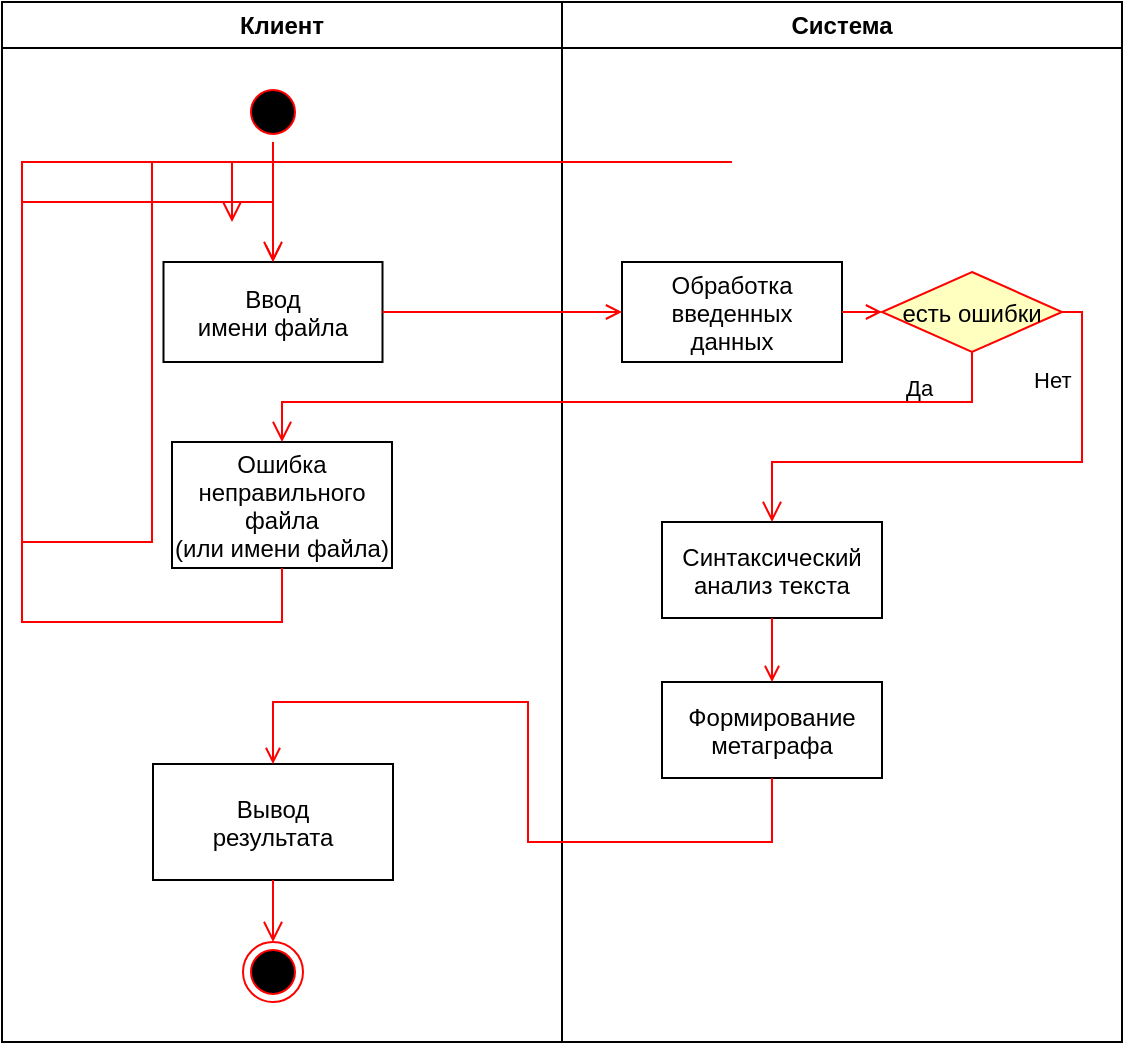 <mxfile version="13.9.2" type="github" pages="5">
  <diagram name="Page-1" id="0783ab3e-0a74-02c8-0abd-f7b4e66b4bec">
    <mxGraphModel dx="-68" dy="437" grid="1" gridSize="10" guides="1" tooltips="1" connect="1" arrows="1" fold="1" page="1" pageScale="1" pageWidth="850" pageHeight="1100" background="#ffffff" math="0" shadow="0">
      <root>
        <mxCell id="0" />
        <mxCell id="1" parent="0" />
        <mxCell id="eoZGQBolCjSW6dowUGA1-11" value="Система" style="swimlane;whiteSpace=wrap" parent="1" vertex="1">
          <mxGeometry x="1170" y="140" width="280" height="520" as="geometry" />
        </mxCell>
        <mxCell id="5psqAf0z91V_lSissanz-1" value="Обработка&#xa; введенных &#xa;данных" style="" parent="eoZGQBolCjSW6dowUGA1-11" vertex="1">
          <mxGeometry x="30" y="130" width="110" height="50" as="geometry" />
        </mxCell>
        <mxCell id="5psqAf0z91V_lSissanz-2" value="есть ошибки" style="rhombus;fillColor=#ffffc0;strokeColor=#ff0000;" parent="eoZGQBolCjSW6dowUGA1-11" vertex="1">
          <mxGeometry x="160" y="135" width="90" height="40" as="geometry" />
        </mxCell>
        <mxCell id="5psqAf0z91V_lSissanz-3" value="" style="endArrow=open;strokeColor=#FF0000;endFill=1;rounded=0" parent="eoZGQBolCjSW6dowUGA1-11" source="5psqAf0z91V_lSissanz-1" target="5psqAf0z91V_lSissanz-2" edge="1">
          <mxGeometry relative="1" as="geometry" />
        </mxCell>
        <mxCell id="5psqAf0z91V_lSissanz-10" value="Синтаксический&#xa;анализ текста" style="" parent="eoZGQBolCjSW6dowUGA1-11" vertex="1">
          <mxGeometry x="50" y="260" width="110" height="48" as="geometry" />
        </mxCell>
        <mxCell id="5psqAf0z91V_lSissanz-7" value="Нет" style="elbow=horizontal;align=left;verticalAlign=top;endArrow=open;endSize=8;strokeColor=#FF0000;endFill=1;rounded=0;entryX=0.5;entryY=0;entryDx=0;entryDy=0;exitX=1;exitY=0.5;exitDx=0;exitDy=0;edgeStyle=orthogonalEdgeStyle;" parent="eoZGQBolCjSW6dowUGA1-11" source="5psqAf0z91V_lSissanz-2" target="5psqAf0z91V_lSissanz-10" edge="1">
          <mxGeometry x="-0.769" y="-26" relative="1" as="geometry">
            <mxPoint x="-64.75" y="325" as="targetPoint" />
            <Array as="points">
              <mxPoint x="260" y="155" />
              <mxPoint x="260" y="230" />
              <mxPoint x="105" y="230" />
            </Array>
            <mxPoint as="offset" />
            <mxPoint x="255" y="250" as="sourcePoint" />
          </mxGeometry>
        </mxCell>
        <mxCell id="5psqAf0z91V_lSissanz-11" value="Формирование&#xa;метаграфа" style="" parent="eoZGQBolCjSW6dowUGA1-11" vertex="1">
          <mxGeometry x="50" y="340" width="110" height="48" as="geometry" />
        </mxCell>
        <mxCell id="5psqAf0z91V_lSissanz-12" value="" style="endArrow=open;strokeColor=#FF0000;endFill=1;rounded=0;entryX=0.5;entryY=0;entryDx=0;entryDy=0;edgeStyle=orthogonalEdgeStyle;exitX=0.5;exitY=1;exitDx=0;exitDy=0;" parent="eoZGQBolCjSW6dowUGA1-11" source="5psqAf0z91V_lSissanz-10" target="5psqAf0z91V_lSissanz-11" edge="1">
          <mxGeometry relative="1" as="geometry">
            <mxPoint x="35" y="291" as="targetPoint" />
            <mxPoint x="-10" y="291" as="sourcePoint" />
          </mxGeometry>
        </mxCell>
        <mxCell id="eoZGQBolCjSW6dowUGA1-1" value="Клиент" style="swimlane;whiteSpace=wrap" parent="1" vertex="1">
          <mxGeometry x="890" y="140" width="280" height="520" as="geometry" />
        </mxCell>
        <mxCell id="eoZGQBolCjSW6dowUGA1-2" value="" style="ellipse;shape=startState;fillColor=#000000;strokeColor=#ff0000;" parent="eoZGQBolCjSW6dowUGA1-1" vertex="1">
          <mxGeometry x="120.5" y="40" width="30" height="30" as="geometry" />
        </mxCell>
        <mxCell id="eoZGQBolCjSW6dowUGA1-7" value="" style="edgeStyle=orthogonalEdgeStyle;elbow=horizontal;verticalAlign=bottom;endArrow=open;endSize=8;strokeColor=#FF0000;endFill=1;rounded=0;entryX=0.5;entryY=0;entryDx=0;entryDy=0;exitX=0.5;exitY=1;exitDx=0;exitDy=0;" parent="eoZGQBolCjSW6dowUGA1-1" edge="1">
          <mxGeometry x="-114.5" y="-98" as="geometry">
            <mxPoint x="115" y="110" as="targetPoint" />
            <mxPoint x="365" y="80" as="sourcePoint" />
            <Array as="points">
              <mxPoint x="75" y="270" />
              <mxPoint x="10" y="270" />
              <mxPoint x="10" y="80" />
              <mxPoint x="115" y="80" />
            </Array>
          </mxGeometry>
        </mxCell>
        <mxCell id="eoZGQBolCjSW6dowUGA1-8" value="Вывод&#xa;результата" style="" parent="eoZGQBolCjSW6dowUGA1-1" vertex="1">
          <mxGeometry x="75.5" y="381" width="120" height="58" as="geometry" />
        </mxCell>
        <mxCell id="eoZGQBolCjSW6dowUGA1-9" value="ё" style="ellipse;html=1;shape=endState;fillColor=#000000;strokeColor=#ff0000;" parent="eoZGQBolCjSW6dowUGA1-1" vertex="1">
          <mxGeometry x="120.5" y="470" width="30" height="30" as="geometry" />
        </mxCell>
        <mxCell id="eoZGQBolCjSW6dowUGA1-10" value="" style="elbow=horizontal;verticalAlign=bottom;endArrow=open;endSize=8;strokeColor=#FF0000;endFill=1;rounded=0;entryX=0.5;entryY=0;entryDx=0;entryDy=0;exitX=0.5;exitY=1;exitDx=0;exitDy=0;" parent="eoZGQBolCjSW6dowUGA1-1" source="eoZGQBolCjSW6dowUGA1-8" target="eoZGQBolCjSW6dowUGA1-9" edge="1">
          <mxGeometry x="-94.5" y="-58" as="geometry">
            <mxPoint x="139" y="442" as="targetPoint" />
            <mxPoint x="139" y="420" as="sourcePoint" />
          </mxGeometry>
        </mxCell>
        <mxCell id="eoZGQBolCjSW6dowUGA1-19" value="Ввод&#xa;имени файла" style="" parent="eoZGQBolCjSW6dowUGA1-1" vertex="1">
          <mxGeometry x="80.75" y="130" width="109.5" height="50" as="geometry" />
        </mxCell>
        <mxCell id="5psqAf0z91V_lSissanz-8" value="Ошибка&#xa;неправильного&#xa;файла&#xa;(или имени файла)" style="" parent="eoZGQBolCjSW6dowUGA1-1" vertex="1">
          <mxGeometry x="85" y="220" width="110" height="63" as="geometry" />
        </mxCell>
        <mxCell id="5psqAf0z91V_lSissanz-9" value="" style="edgeStyle=orthogonalEdgeStyle;elbow=horizontal;verticalAlign=bottom;endArrow=open;endSize=8;strokeColor=#FF0000;endFill=1;rounded=0;entryX=0.5;entryY=0;entryDx=0;entryDy=0;exitX=0.5;exitY=1;exitDx=0;exitDy=0;" parent="eoZGQBolCjSW6dowUGA1-1" source="5psqAf0z91V_lSissanz-8" target="eoZGQBolCjSW6dowUGA1-19" edge="1">
          <mxGeometry x="-994.5" y="-228" as="geometry">
            <mxPoint x="115" y="110" as="targetPoint" />
            <mxPoint x="85" y="262" as="sourcePoint" />
            <Array as="points">
              <mxPoint x="140" y="310" />
              <mxPoint x="10" y="310" />
              <mxPoint x="10" y="100" />
              <mxPoint x="136" y="100" />
            </Array>
          </mxGeometry>
        </mxCell>
        <mxCell id="5psqAf0z91V_lSissanz-16" value="" style="endArrow=open;strokeColor=#FF0000;endFill=1;rounded=0;entryX=0.5;entryY=0;entryDx=0;entryDy=0;edgeStyle=orthogonalEdgeStyle;exitX=0.5;exitY=1;exitDx=0;exitDy=0;" parent="eoZGQBolCjSW6dowUGA1-1" source="eoZGQBolCjSW6dowUGA1-2" target="eoZGQBolCjSW6dowUGA1-19" edge="1">
          <mxGeometry relative="1" as="geometry">
            <mxPoint x="315" y="245" as="targetPoint" />
            <mxPoint x="200.25" y="165" as="sourcePoint" />
          </mxGeometry>
        </mxCell>
        <mxCell id="5psqAf0z91V_lSissanz-5" value="" style="endArrow=open;strokeColor=#FF0000;endFill=1;rounded=0;entryX=0;entryY=0.5;entryDx=0;entryDy=0;edgeStyle=orthogonalEdgeStyle;exitX=1;exitY=0.5;exitDx=0;exitDy=0;" parent="1" source="eoZGQBolCjSW6dowUGA1-19" target="5psqAf0z91V_lSissanz-1" edge="1">
          <mxGeometry relative="1" as="geometry">
            <mxPoint x="1205" y="285" as="targetPoint" />
            <mxPoint x="1070" y="285" as="sourcePoint" />
          </mxGeometry>
        </mxCell>
        <mxCell id="5psqAf0z91V_lSissanz-6" value="Да" style="elbow=horizontal;align=left;verticalAlign=top;endArrow=open;endSize=8;strokeColor=#FF0000;endFill=1;rounded=0;exitX=0.5;exitY=1;exitDx=0;exitDy=0;edgeStyle=orthogonalEdgeStyle;entryX=0.5;entryY=0;entryDx=0;entryDy=0;" parent="1" source="5psqAf0z91V_lSissanz-2" target="5psqAf0z91V_lSissanz-8" edge="1">
          <mxGeometry x="-0.693" y="-20" relative="1" as="geometry">
            <mxPoint x="1030" y="430" as="targetPoint" />
            <mxPoint x="1380" y="410" as="sourcePoint" />
            <Array as="points">
              <mxPoint x="1375" y="340" />
              <mxPoint x="1030" y="340" />
            </Array>
            <mxPoint as="offset" />
          </mxGeometry>
        </mxCell>
        <mxCell id="5psqAf0z91V_lSissanz-15" value="" style="endArrow=open;strokeColor=#FF0000;endFill=1;rounded=0;entryX=0.5;entryY=0;entryDx=0;entryDy=0;edgeStyle=orthogonalEdgeStyle;exitX=0.5;exitY=1;exitDx=0;exitDy=0;" parent="1" source="5psqAf0z91V_lSissanz-11" target="eoZGQBolCjSW6dowUGA1-8" edge="1">
          <mxGeometry relative="1" as="geometry">
            <mxPoint x="1285" y="668" as="targetPoint" />
            <mxPoint x="1285" y="626" as="sourcePoint" />
            <Array as="points">
              <mxPoint x="1275" y="560" />
              <mxPoint x="1153" y="560" />
              <mxPoint x="1153" y="490" />
              <mxPoint x="1026" y="490" />
            </Array>
          </mxGeometry>
        </mxCell>
      </root>
    </mxGraphModel>
  </diagram>
  <diagram name="Copy of Page-1" id="khYxhzUTa5DY9N7jtD2O">
    <mxGraphModel dx="-68" dy="437" grid="1" gridSize="10" guides="1" tooltips="1" connect="1" arrows="1" fold="1" page="1" pageScale="1" pageWidth="850" pageHeight="1100" background="#ffffff" math="0" shadow="0">
      <root>
        <mxCell id="XMtStSPXKnILXch3mj1N-0" />
        <mxCell id="XMtStSPXKnILXch3mj1N-1" parent="XMtStSPXKnILXch3mj1N-0" />
        <mxCell id="XMtStSPXKnILXch3mj1N-2" value="Система" style="swimlane;whiteSpace=wrap" parent="XMtStSPXKnILXch3mj1N-1" vertex="1">
          <mxGeometry x="1170" y="140" width="280" height="380" as="geometry" />
        </mxCell>
        <mxCell id="XMtStSPXKnILXch3mj1N-6" value="Синтаксический&#xa;анализ текста" style="" parent="XMtStSPXKnILXch3mj1N-2" vertex="1">
          <mxGeometry x="50" y="155" width="110" height="48" as="geometry" />
        </mxCell>
        <mxCell id="XMtStSPXKnILXch3mj1N-8" value="Формирование&#xa;метаграфа" style="" parent="XMtStSPXKnILXch3mj1N-2" vertex="1">
          <mxGeometry x="50" y="235" width="110" height="48" as="geometry" />
        </mxCell>
        <mxCell id="XMtStSPXKnILXch3mj1N-9" value="" style="endArrow=open;strokeColor=#FF0000;endFill=1;rounded=0;entryX=0.5;entryY=0;entryDx=0;entryDy=0;edgeStyle=orthogonalEdgeStyle;exitX=0.5;exitY=1;exitDx=0;exitDy=0;" parent="XMtStSPXKnILXch3mj1N-2" source="XMtStSPXKnILXch3mj1N-6" target="XMtStSPXKnILXch3mj1N-8" edge="1">
          <mxGeometry relative="1" as="geometry">
            <mxPoint x="35" y="266" as="targetPoint" />
            <mxPoint x="-10" y="266" as="sourcePoint" />
          </mxGeometry>
        </mxCell>
        <mxCell id="XMtStSPXKnILXch3mj1N-10" value="Клиент" style="swimlane;whiteSpace=wrap" parent="XMtStSPXKnILXch3mj1N-1" vertex="1">
          <mxGeometry x="890" y="140" width="280" height="380" as="geometry" />
        </mxCell>
        <mxCell id="XMtStSPXKnILXch3mj1N-11" value="" style="ellipse;shape=startState;fillColor=#000000;strokeColor=#ff0000;" parent="XMtStSPXKnILXch3mj1N-10" vertex="1">
          <mxGeometry x="120.5" y="45" width="30" height="30" as="geometry" />
        </mxCell>
        <mxCell id="XMtStSPXKnILXch3mj1N-13" value="Вывод&#xa;результата" style="" parent="XMtStSPXKnILXch3mj1N-10" vertex="1">
          <mxGeometry x="75.5" y="235" width="120" height="58" as="geometry" />
        </mxCell>
        <mxCell id="XMtStSPXKnILXch3mj1N-14" value="ё" style="ellipse;html=1;shape=endState;fillColor=#000000;strokeColor=#ff0000;" parent="XMtStSPXKnILXch3mj1N-10" vertex="1">
          <mxGeometry x="120.5" y="325" width="30" height="30" as="geometry" />
        </mxCell>
        <mxCell id="XMtStSPXKnILXch3mj1N-15" value="" style="elbow=horizontal;verticalAlign=bottom;endArrow=open;endSize=8;strokeColor=#FF0000;endFill=1;rounded=0;entryX=0.5;entryY=0;entryDx=0;entryDy=0;exitX=0.5;exitY=1;exitDx=0;exitDy=0;" parent="XMtStSPXKnILXch3mj1N-10" source="XMtStSPXKnILXch3mj1N-13" target="XMtStSPXKnILXch3mj1N-14" edge="1">
          <mxGeometry x="-94.5" y="-83" as="geometry">
            <mxPoint x="139" y="417" as="targetPoint" />
            <mxPoint x="139" y="395" as="sourcePoint" />
          </mxGeometry>
        </mxCell>
        <mxCell id="XMtStSPXKnILXch3mj1N-19" value="" style="endArrow=open;strokeColor=#FF0000;endFill=1;rounded=0;entryX=0.5;entryY=0;entryDx=0;entryDy=0;edgeStyle=orthogonalEdgeStyle;exitX=0.5;exitY=1;exitDx=0;exitDy=0;" parent="XMtStSPXKnILXch3mj1N-10" source="XMtStSPXKnILXch3mj1N-11" target="-3jfU6_Dl4vZfbX1pmt6-0" edge="1">
          <mxGeometry relative="1" as="geometry">
            <mxPoint x="135.5" y="105" as="targetPoint" />
            <mxPoint x="200.25" y="140" as="sourcePoint" />
          </mxGeometry>
        </mxCell>
        <mxCell id="-3jfU6_Dl4vZfbX1pmt6-0" value="Запрос&#xa;проведения&#xa;синтакс. анализа" style="" parent="XMtStSPXKnILXch3mj1N-10" vertex="1">
          <mxGeometry x="80.5" y="105" width="110" height="50" as="geometry" />
        </mxCell>
        <mxCell id="XMtStSPXKnILXch3mj1N-20" value="" style="endArrow=open;strokeColor=#FF0000;endFill=1;rounded=0;entryX=0.5;entryY=0;entryDx=0;entryDy=0;edgeStyle=orthogonalEdgeStyle;exitX=1;exitY=0.5;exitDx=0;exitDy=0;" parent="XMtStSPXKnILXch3mj1N-1" source="-3jfU6_Dl4vZfbX1pmt6-0" target="XMtStSPXKnILXch3mj1N-6" edge="1">
          <mxGeometry relative="1" as="geometry">
            <mxPoint x="1200" y="270" as="targetPoint" />
            <mxPoint x="1080.25" y="270" as="sourcePoint" />
          </mxGeometry>
        </mxCell>
        <mxCell id="XMtStSPXKnILXch3mj1N-22" value="" style="endArrow=open;strokeColor=#FF0000;endFill=1;rounded=0;entryX=0.5;entryY=0;entryDx=0;entryDy=0;edgeStyle=orthogonalEdgeStyle;exitX=0.5;exitY=1;exitDx=0;exitDy=0;" parent="XMtStSPXKnILXch3mj1N-1" source="XMtStSPXKnILXch3mj1N-8" target="XMtStSPXKnILXch3mj1N-13" edge="1">
          <mxGeometry relative="1" as="geometry">
            <mxPoint x="1285" y="643" as="targetPoint" />
            <mxPoint x="1285" y="601" as="sourcePoint" />
            <Array as="points">
              <mxPoint x="1275" y="455" />
              <mxPoint x="1153" y="455" />
              <mxPoint x="1153" y="345" />
              <mxPoint x="1026" y="345" />
            </Array>
          </mxGeometry>
        </mxCell>
      </root>
    </mxGraphModel>
  </diagram>
  <diagram id="yzN8L24s_lwzbY5qgHOw" name="Page-2">
    <mxGraphModel dx="782" dy="437" grid="1" gridSize="10" guides="1" tooltips="1" connect="1" arrows="1" fold="1" page="1" pageScale="1" pageWidth="1654" pageHeight="1169" math="0" shadow="0">
      <root>
        <mxCell id="yIj8lRWFxCpw4po-QEsE-0" />
        <mxCell id="yIj8lRWFxCpw4po-QEsE-1" parent="yIj8lRWFxCpw4po-QEsE-0" />
        <mxCell id="yIj8lRWFxCpw4po-QEsE-2" value="Клиент" style="swimlane;whiteSpace=wrap" parent="yIj8lRWFxCpw4po-QEsE-1" vertex="1">
          <mxGeometry x="410" y="240" width="280" height="1190" as="geometry" />
        </mxCell>
        <mxCell id="yIj8lRWFxCpw4po-QEsE-3" value="" style="ellipse;shape=startState;fillColor=#000000;strokeColor=#ff0000;" parent="yIj8lRWFxCpw4po-QEsE-2" vertex="1">
          <mxGeometry x="100" y="40" width="30" height="30" as="geometry" />
        </mxCell>
        <mxCell id="yIj8lRWFxCpw4po-QEsE-4" value="" style="edgeStyle=elbowEdgeStyle;elbow=horizontal;verticalAlign=bottom;endArrow=open;endSize=8;strokeColor=#FF0000;endFill=1;rounded=0" parent="yIj8lRWFxCpw4po-QEsE-2" source="yIj8lRWFxCpw4po-QEsE-3" target="yIj8lRWFxCpw4po-QEsE-5" edge="1">
          <mxGeometry x="100" y="40" as="geometry">
            <mxPoint x="115" y="110" as="targetPoint" />
          </mxGeometry>
        </mxCell>
        <mxCell id="yIj8lRWFxCpw4po-QEsE-5" value="Ввод пути с &#xa;изображением лица" style="" parent="yIj8lRWFxCpw4po-QEsE-2" vertex="1">
          <mxGeometry x="56" y="110" width="120" height="50" as="geometry" />
        </mxCell>
        <mxCell id="yIj8lRWFxCpw4po-QEsE-7" value="Ошибка, &#xa;неподдерживаемый&#xa;формат" style="" parent="yIj8lRWFxCpw4po-QEsE-2" vertex="1">
          <mxGeometry x="60" y="202" width="110" height="50" as="geometry" />
        </mxCell>
        <mxCell id="tYPvXyNMyAclM_ogBzkL-7" value="Ошибка, нет лица&#xa;на фото" style="" parent="yIj8lRWFxCpw4po-QEsE-2" vertex="1">
          <mxGeometry x="80" y="560" width="120" height="58" as="geometry" />
        </mxCell>
        <mxCell id="tYPvXyNMyAclM_ogBzkL-9" value="" style="elbow=horizontal;verticalAlign=bottom;endArrow=open;endSize=8;strokeColor=#FF0000;endFill=1;rounded=0;exitX=0.5;exitY=1;exitDx=0;exitDy=0;" parent="yIj8lRWFxCpw4po-QEsE-2" source="tYPvXyNMyAclM_ogBzkL-8" edge="1">
          <mxGeometry x="-479.5" y="-18" as="geometry">
            <mxPoint x="140" y="650" as="targetPoint" />
            <mxPoint x="141" y="708" as="sourcePoint" />
          </mxGeometry>
        </mxCell>
        <mxCell id="tYPvXyNMyAclM_ogBzkL-8" value="ё" style="ellipse;html=1;shape=endState;fillColor=#000000;strokeColor=#ff0000;" parent="yIj8lRWFxCpw4po-QEsE-2" vertex="1">
          <mxGeometry x="125" y="650" width="30" height="30" as="geometry" />
        </mxCell>
        <mxCell id="tYPvXyNMyAclM_ogBzkL-11" value="" style="elbow=horizontal;verticalAlign=bottom;endArrow=open;endSize=8;strokeColor=#FF0000;endFill=1;rounded=0;exitX=0.5;exitY=1;exitDx=0;exitDy=0;" parent="yIj8lRWFxCpw4po-QEsE-2" source="tYPvXyNMyAclM_ogBzkL-7" target="tYPvXyNMyAclM_ogBzkL-8" edge="1">
          <mxGeometry x="-479.5" y="-18" as="geometry">
            <mxPoint x="550" y="890" as="targetPoint" />
            <mxPoint x="550" y="858" as="sourcePoint" />
          </mxGeometry>
        </mxCell>
        <mxCell id="tYPvXyNMyAclM_ogBzkL-31" value="Вывод признаков" style="" parent="yIj8lRWFxCpw4po-QEsE-2" vertex="1">
          <mxGeometry x="87" y="780" width="106" height="60" as="geometry" />
        </mxCell>
        <mxCell id="tYPvXyNMyAclM_ogBzkL-35" value="корректно?" style="rhombus;fillColor=#ffffc0;strokeColor=#ff0000;" parent="yIj8lRWFxCpw4po-QEsE-2" vertex="1">
          <mxGeometry x="99" y="864" width="80" height="40" as="geometry" />
        </mxCell>
        <mxCell id="tYPvXyNMyAclM_ogBzkL-36" value="" style="elbow=horizontal;verticalAlign=bottom;endArrow=open;endSize=8;strokeColor=#FF0000;endFill=1;rounded=0;exitX=0.5;exitY=1;exitDx=0;exitDy=0;entryX=0.5;entryY=0;entryDx=0;entryDy=0;" parent="yIj8lRWFxCpw4po-QEsE-2" source="tYPvXyNMyAclM_ogBzkL-31" target="tYPvXyNMyAclM_ogBzkL-35" edge="1">
          <mxGeometry x="-879.5" y="-248" as="geometry">
            <mxPoint x="150" y="660" as="targetPoint" />
            <mxPoint x="150" y="628" as="sourcePoint" />
          </mxGeometry>
        </mxCell>
        <mxCell id="tYPvXyNMyAclM_ogBzkL-44" value="сохранить?" style="rhombus;fillColor=#ffffc0;strokeColor=#ff0000;" parent="yIj8lRWFxCpw4po-QEsE-2" vertex="1">
          <mxGeometry x="99" y="980" width="80" height="40" as="geometry" />
        </mxCell>
        <mxCell id="tYPvXyNMyAclM_ogBzkL-45" value="Нет" style="elbow=horizontal;align=left;verticalAlign=top;endArrow=open;endSize=8;strokeColor=#FF0000;endFill=1;rounded=0;exitX=0;exitY=0.5;exitDx=0;exitDy=0;" parent="yIj8lRWFxCpw4po-QEsE-2" source="tYPvXyNMyAclM_ogBzkL-44" edge="1">
          <mxGeometry x="-0.571" y="-20" relative="1" as="geometry">
            <mxPoint x="60" y="1050" as="targetPoint" />
            <Array as="points">
              <mxPoint x="60" y="1000" />
            </Array>
            <mxPoint as="offset" />
            <mxPoint x="80" y="1006" as="sourcePoint" />
          </mxGeometry>
        </mxCell>
        <mxCell id="tYPvXyNMyAclM_ogBzkL-46" value="ё" style="ellipse;html=1;shape=endState;fillColor=#000000;strokeColor=#ff0000;" parent="yIj8lRWFxCpw4po-QEsE-2" vertex="1">
          <mxGeometry x="45" y="1050" width="30" height="30" as="geometry" />
        </mxCell>
        <mxCell id="pd-DcGtbzofmi_1o58jI-0" value="Сообщение о сохранени" style="" parent="yIj8lRWFxCpw4po-QEsE-2" vertex="1">
          <mxGeometry x="94" y="1100" width="106" height="60" as="geometry" />
        </mxCell>
        <mxCell id="yIj8lRWFxCpw4po-QEsE-12" value="Система" style="swimlane;whiteSpace=wrap" parent="yIj8lRWFxCpw4po-QEsE-1" vertex="1">
          <mxGeometry x="690" y="240" width="280" height="1190" as="geometry" />
        </mxCell>
        <mxCell id="yIj8lRWFxCpw4po-QEsE-16" value="Проверка формата&#xa;файла" style="" parent="yIj8lRWFxCpw4po-QEsE-12" vertex="1">
          <mxGeometry x="20" y="182" width="110" height="50" as="geometry" />
        </mxCell>
        <mxCell id="yIj8lRWFxCpw4po-QEsE-17" value="есть ошибки" style="rhombus;fillColor=#ffffc0;strokeColor=#ff0000;" parent="yIj8lRWFxCpw4po-QEsE-12" vertex="1">
          <mxGeometry x="150" y="192" width="80" height="40" as="geometry" />
        </mxCell>
        <mxCell id="yIj8lRWFxCpw4po-QEsE-18" value="Нет" style="elbow=horizontal;align=left;verticalAlign=top;endArrow=open;endSize=8;strokeColor=#FF0000;endFill=1;rounded=0;entryX=0.5;entryY=0;entryDx=0;entryDy=0;exitX=1;exitY=0.5;exitDx=0;exitDy=0;" parent="yIj8lRWFxCpw4po-QEsE-12" source="yIj8lRWFxCpw4po-QEsE-17" target="yIj8lRWFxCpw4po-QEsE-20" edge="1">
          <mxGeometry x="-0.571" y="-20" relative="1" as="geometry">
            <mxPoint x="189.643" y="325" as="targetPoint" />
            <Array as="points">
              <mxPoint x="255.5" y="212" />
              <mxPoint x="255.5" y="312" />
              <mxPoint x="95.5" y="312" />
            </Array>
            <mxPoint as="offset" />
          </mxGeometry>
        </mxCell>
        <mxCell id="yIj8lRWFxCpw4po-QEsE-19" value="" style="endArrow=open;strokeColor=#FF0000;endFill=1;rounded=0" parent="yIj8lRWFxCpw4po-QEsE-12" source="yIj8lRWFxCpw4po-QEsE-16" target="yIj8lRWFxCpw4po-QEsE-17" edge="1">
          <mxGeometry relative="1" as="geometry" />
        </mxCell>
        <mxCell id="yIj8lRWFxCpw4po-QEsE-20" value="Поиск по хешу&#xa;изображения" style="" parent="yIj8lRWFxCpw4po-QEsE-12" vertex="1">
          <mxGeometry x="40" y="332" width="110" height="50" as="geometry" />
        </mxCell>
        <mxCell id="yIj8lRWFxCpw4po-QEsE-21" value="совпадение" style="rhombus;fillColor=#ffffc0;strokeColor=#ff0000;" parent="yIj8lRWFxCpw4po-QEsE-12" vertex="1">
          <mxGeometry x="55" y="402" width="80" height="40" as="geometry" />
        </mxCell>
        <mxCell id="yIj8lRWFxCpw4po-QEsE-22" value="" style="elbow=horizontal;verticalAlign=bottom;endArrow=open;endSize=8;strokeColor=#FF0000;endFill=1;rounded=0;exitX=0.5;exitY=1;exitDx=0;exitDy=0;entryX=0.5;entryY=0;entryDx=0;entryDy=0;" parent="yIj8lRWFxCpw4po-QEsE-12" source="yIj8lRWFxCpw4po-QEsE-20" target="yIj8lRWFxCpw4po-QEsE-21" edge="1">
          <mxGeometry x="-394.5" y="-98" as="geometry">
            <mxPoint x="85.357" y="120" as="targetPoint" />
            <mxPoint x="85" y="80" as="sourcePoint" />
          </mxGeometry>
        </mxCell>
        <mxCell id="tYPvXyNMyAclM_ogBzkL-0" value="Нет" style="elbow=horizontal;align=left;verticalAlign=top;endArrow=open;endSize=8;strokeColor=#FF0000;endFill=1;rounded=0;exitX=1;exitY=0.5;exitDx=0;exitDy=0;" parent="yIj8lRWFxCpw4po-QEsE-12" source="yIj8lRWFxCpw4po-QEsE-21" edge="1">
          <mxGeometry x="-0.571" y="-20" relative="1" as="geometry">
            <mxPoint x="100" y="520" as="targetPoint" />
            <Array as="points">
              <mxPoint x="210" y="422" />
              <mxPoint x="210" y="470" />
              <mxPoint x="100" y="470" />
            </Array>
            <mxPoint as="offset" />
            <mxPoint x="204.5" y="490" as="sourcePoint" />
          </mxGeometry>
        </mxCell>
        <mxCell id="tYPvXyNMyAclM_ogBzkL-1" value="Поиск лица&#xa;на фото" style="" parent="yIj8lRWFxCpw4po-QEsE-12" vertex="1">
          <mxGeometry x="40" y="520" width="110" height="50" as="geometry" />
        </mxCell>
        <mxCell id="tYPvXyNMyAclM_ogBzkL-2" value="найдено?" style="rhombus;fillColor=#ffffc0;strokeColor=#ff0000;" parent="yIj8lRWFxCpw4po-QEsE-12" vertex="1">
          <mxGeometry x="59" y="592" width="80" height="40" as="geometry" />
        </mxCell>
        <mxCell id="tYPvXyNMyAclM_ogBzkL-3" value="" style="elbow=horizontal;verticalAlign=bottom;endArrow=open;endSize=8;strokeColor=#FF0000;endFill=1;rounded=0;exitX=0.5;exitY=1;exitDx=0;exitDy=0;entryX=0.5;entryY=0;entryDx=0;entryDy=0;" parent="yIj8lRWFxCpw4po-QEsE-12" target="tYPvXyNMyAclM_ogBzkL-2" edge="1">
          <mxGeometry x="-1080.5" y="-148" as="geometry">
            <mxPoint x="-600.643" y="70" as="targetPoint" />
            <mxPoint x="99" y="572" as="sourcePoint" />
          </mxGeometry>
        </mxCell>
        <mxCell id="tYPvXyNMyAclM_ogBzkL-4" value="Нет" style="elbow=horizontal;align=left;verticalAlign=top;endArrow=open;endSize=8;strokeColor=#FF0000;endFill=1;rounded=0;exitX=0;exitY=0.5;exitDx=0;exitDy=0;" parent="yIj8lRWFxCpw4po-QEsE-12" source="tYPvXyNMyAclM_ogBzkL-2" edge="1">
          <mxGeometry x="-0.571" y="-20" relative="1" as="geometry">
            <mxPoint x="-140" y="560" as="targetPoint" />
            <Array as="points">
              <mxPoint x="-30" y="612" />
              <mxPoint x="-30" y="510" />
              <mxPoint x="-140" y="510" />
            </Array>
            <mxPoint as="offset" />
            <mxPoint x="-481.5" y="440" as="sourcePoint" />
          </mxGeometry>
        </mxCell>
        <mxCell id="tYPvXyNMyAclM_ogBzkL-5" value="Да" style="elbow=horizontal;align=left;verticalAlign=top;endArrow=open;endSize=8;strokeColor=#FF0000;endFill=1;rounded=0;exitX=0.5;exitY=1;exitDx=0;exitDy=0;edgeStyle=orthogonalEdgeStyle;entryX=0.5;entryY=0;entryDx=0;entryDy=0;" parent="yIj8lRWFxCpw4po-QEsE-12" source="tYPvXyNMyAclM_ogBzkL-2" target="tYPvXyNMyAclM_ogBzkL-12" edge="1">
          <mxGeometry x="-0.693" y="-20" relative="1" as="geometry">
            <mxPoint x="120" y="670" as="targetPoint" />
            <mxPoint x="99" y="632" as="sourcePoint" />
            <mxPoint as="offset" />
            <Array as="points" />
          </mxGeometry>
        </mxCell>
        <mxCell id="tYPvXyNMyAclM_ogBzkL-12" value="Выравнивание,&#xa;обрезка лица" style="" parent="yIj8lRWFxCpw4po-QEsE-12" vertex="1">
          <mxGeometry x="44" y="680" width="110" height="50" as="geometry" />
        </mxCell>
        <mxCell id="tYPvXyNMyAclM_ogBzkL-13" value="Выделение&#xa;признаков" style="" parent="yIj8lRWFxCpw4po-QEsE-12" vertex="1">
          <mxGeometry x="46" y="750" width="106" height="50" as="geometry" />
        </mxCell>
        <mxCell id="tYPvXyNMyAclM_ogBzkL-27" value="" style="elbow=horizontal;verticalAlign=bottom;endArrow=open;endSize=8;strokeColor=#FF0000;endFill=1;rounded=0;exitX=0.5;exitY=1;exitDx=0;exitDy=0;entryX=0.5;entryY=0;entryDx=0;entryDy=0;" parent="yIj8lRWFxCpw4po-QEsE-12" source="tYPvXyNMyAclM_ogBzkL-12" target="tYPvXyNMyAclM_ogBzkL-13" edge="1">
          <mxGeometry x="-799.5" y="3" as="geometry">
            <mxPoint x="118" y="940" as="targetPoint" />
            <mxPoint x="230" y="879" as="sourcePoint" />
          </mxGeometry>
        </mxCell>
        <mxCell id="tYPvXyNMyAclM_ogBzkL-28" value="Увеличение&#xa;счётчика&#xa;обращений &#xa;к сервисам" style="" parent="yIj8lRWFxCpw4po-QEsE-12" vertex="1">
          <mxGeometry x="46" y="820" width="106" height="60" as="geometry" />
        </mxCell>
        <mxCell id="tYPvXyNMyAclM_ogBzkL-29" value="" style="elbow=horizontal;verticalAlign=bottom;endArrow=open;endSize=8;strokeColor=#FF0000;endFill=1;rounded=0;exitX=0.5;exitY=1;exitDx=0;exitDy=0;entryX=0.5;entryY=0;entryDx=0;entryDy=0;" parent="yIj8lRWFxCpw4po-QEsE-12" target="tYPvXyNMyAclM_ogBzkL-28" edge="1">
          <mxGeometry x="-1489.5" y="-167" as="geometry">
            <mxPoint x="-572" y="770" as="targetPoint" />
            <mxPoint x="99.0" y="800" as="sourcePoint" />
          </mxGeometry>
        </mxCell>
        <mxCell id="tYPvXyNMyAclM_ogBzkL-52" value="Сохранение&#xa;признаков по&#xa;хешу" style="" parent="yIj8lRWFxCpw4po-QEsE-12" vertex="1">
          <mxGeometry x="40" y="1060" width="106" height="60" as="geometry" />
        </mxCell>
        <mxCell id="yIj8lRWFxCpw4po-QEsE-23" value="" style="endArrow=open;strokeColor=#FF0000;endFill=1;rounded=0;entryX=0;entryY=0.5;entryDx=0;entryDy=0;edgeStyle=orthogonalEdgeStyle;" parent="yIj8lRWFxCpw4po-QEsE-1" source="yIj8lRWFxCpw4po-QEsE-5" target="yIj8lRWFxCpw4po-QEsE-16" edge="1">
          <mxGeometry relative="1" as="geometry">
            <mxPoint x="525" y="460" as="targetPoint" />
          </mxGeometry>
        </mxCell>
        <mxCell id="yIj8lRWFxCpw4po-QEsE-25" value="Да" style="elbow=horizontal;align=left;verticalAlign=top;endArrow=open;endSize=8;strokeColor=#FF0000;endFill=1;rounded=0;exitX=0.5;exitY=1;exitDx=0;exitDy=0;entryX=0.5;entryY=0;entryDx=0;entryDy=0;edgeStyle=orthogonalEdgeStyle;" parent="yIj8lRWFxCpw4po-QEsE-1" source="yIj8lRWFxCpw4po-QEsE-17" target="yIj8lRWFxCpw4po-QEsE-7" edge="1">
          <mxGeometry x="-0.693" y="-20" relative="1" as="geometry">
            <mxPoint x="555.5" y="432" as="targetPoint" />
            <mxPoint x="930.0" y="462" as="sourcePoint" />
            <Array as="points">
              <mxPoint x="880.5" y="512" />
              <mxPoint x="615.5" y="512" />
              <mxPoint x="615.5" y="422" />
              <mxPoint x="525.5" y="422" />
            </Array>
            <mxPoint as="offset" />
          </mxGeometry>
        </mxCell>
        <mxCell id="yIj8lRWFxCpw4po-QEsE-28" value="Да" style="elbow=horizontal;align=left;verticalAlign=top;endArrow=open;endSize=8;strokeColor=#FF0000;endFill=1;rounded=0;exitX=0.5;exitY=1;exitDx=0;exitDy=0;edgeStyle=orthogonalEdgeStyle;entryX=0.25;entryY=0;entryDx=0;entryDy=0;" parent="yIj8lRWFxCpw4po-QEsE-1" source="yIj8lRWFxCpw4po-QEsE-21" target="tYPvXyNMyAclM_ogBzkL-31" edge="1">
          <mxGeometry x="-0.788" y="-22" relative="1" as="geometry">
            <mxPoint x="635.5" y="732" as="targetPoint" />
            <mxPoint x="785" y="682" as="sourcePoint" />
            <mxPoint x="1" as="offset" />
            <Array as="points">
              <mxPoint x="785" y="692" />
              <mxPoint x="470" y="692" />
              <mxPoint x="470" y="970" />
              <mxPoint x="524" y="970" />
            </Array>
          </mxGeometry>
        </mxCell>
        <mxCell id="yIj8lRWFxCpw4po-QEsE-29" value="Эксперт" style="swimlane;whiteSpace=wrap" parent="yIj8lRWFxCpw4po-QEsE-1" vertex="1">
          <mxGeometry x="970" y="240" width="280" height="1190" as="geometry" />
        </mxCell>
        <mxCell id="yIj8lRWFxCpw4po-QEsE-32" value="Нет" style="elbow=horizontal;align=left;verticalAlign=top;endArrow=open;endSize=8;strokeColor=#FF0000;endFill=1;rounded=0;entryX=0.5;entryY=0;entryDx=0;entryDy=0;exitX=1;exitY=0.5;exitDx=0;exitDy=0;" parent="yIj8lRWFxCpw4po-QEsE-29" edge="1">
          <mxGeometry x="-0.571" y="-20" relative="1" as="geometry">
            <mxPoint x="189.643" y="325" as="targetPoint" />
            <Array as="points">
              <mxPoint x="255.5" y="212" />
              <mxPoint x="255.5" y="312" />
              <mxPoint x="95.5" y="312" />
            </Array>
            <mxPoint as="offset" />
            <mxPoint x="230" y="212" as="sourcePoint" />
          </mxGeometry>
        </mxCell>
        <mxCell id="tYPvXyNMyAclM_ogBzkL-39" value="Редактирование&#xa;признаков" style="" parent="yIj8lRWFxCpw4po-QEsE-29" vertex="1">
          <mxGeometry x="70" y="890" width="106" height="60" as="geometry" />
        </mxCell>
        <mxCell id="yIj8lRWFxCpw4po-QEsE-37" value="ё" style="ellipse;html=1;shape=endState;fillColor=#000000;strokeColor=#ff0000;" parent="yIj8lRWFxCpw4po-QEsE-1" vertex="1">
          <mxGeometry x="510" y="510" width="30" height="30" as="geometry" />
        </mxCell>
        <mxCell id="yIj8lRWFxCpw4po-QEsE-38" value="" style="elbow=horizontal;verticalAlign=bottom;endArrow=open;endSize=8;strokeColor=#FF0000;endFill=1;rounded=0;entryX=0.5;entryY=0;entryDx=0;entryDy=0;exitX=0.5;exitY=1;exitDx=0;exitDy=0;" parent="yIj8lRWFxCpw4po-QEsE-1" source="yIj8lRWFxCpw4po-QEsE-7" target="yIj8lRWFxCpw4po-QEsE-37" edge="1">
          <mxGeometry x="315.5" y="182" as="geometry">
            <mxPoint x="795.357" y="400" as="targetPoint" />
            <mxPoint x="549" y="660" as="sourcePoint" />
          </mxGeometry>
        </mxCell>
        <mxCell id="tYPvXyNMyAclM_ogBzkL-32" value="" style="elbow=horizontal;verticalAlign=bottom;endArrow=open;endSize=8;strokeColor=#FF0000;endFill=1;rounded=0;exitX=0.5;exitY=1;exitDx=0;exitDy=0;entryX=0.5;entryY=0;entryDx=0;entryDy=0;" parent="yIj8lRWFxCpw4po-QEsE-1" source="tYPvXyNMyAclM_ogBzkL-28" target="tYPvXyNMyAclM_ogBzkL-31" edge="1">
          <mxGeometry x="-384.5" y="-88" as="geometry">
            <mxPoint x="930" y="810" as="targetPoint" />
            <mxPoint x="910" y="950" as="sourcePoint" />
            <Array as="points">
              <mxPoint x="789" y="1150" />
              <mxPoint x="670" y="1150" />
              <mxPoint x="670" y="1000" />
              <mxPoint x="550" y="1000" />
            </Array>
          </mxGeometry>
        </mxCell>
        <mxCell id="tYPvXyNMyAclM_ogBzkL-37" value="Да" style="elbow=horizontal;align=left;verticalAlign=top;endArrow=open;endSize=8;strokeColor=#FF0000;endFill=1;rounded=0;exitX=0.5;exitY=1;exitDx=0;exitDy=0;edgeStyle=orthogonalEdgeStyle;" parent="yIj8lRWFxCpw4po-QEsE-1" source="tYPvXyNMyAclM_ogBzkL-35" edge="1">
          <mxGeometry x="-0.693" y="-20" relative="1" as="geometry">
            <mxPoint x="549" y="1220" as="targetPoint" />
            <mxPoint x="799.0" y="882.0" as="sourcePoint" />
            <mxPoint as="offset" />
            <Array as="points" />
          </mxGeometry>
        </mxCell>
        <mxCell id="tYPvXyNMyAclM_ogBzkL-38" value="Нет" style="elbow=horizontal;align=left;verticalAlign=top;endArrow=open;endSize=8;strokeColor=#FF0000;endFill=1;rounded=0;exitX=1;exitY=0.5;exitDx=0;exitDy=0;entryX=0.5;entryY=0;entryDx=0;entryDy=0;" parent="yIj8lRWFxCpw4po-QEsE-1" source="tYPvXyNMyAclM_ogBzkL-35" target="tYPvXyNMyAclM_ogBzkL-39" edge="1">
          <mxGeometry x="-0.968" y="24" relative="1" as="geometry">
            <mxPoint x="1020" y="1190" as="targetPoint" />
            <Array as="points">
              <mxPoint x="621" y="1124" />
              <mxPoint x="621" y="1190" />
              <mxPoint x="860" y="1190" />
              <mxPoint x="860" y="1100" />
              <mxPoint x="1093" y="1100" />
            </Array>
            <mxPoint as="offset" />
            <mxPoint x="820.0" y="1282.0" as="sourcePoint" />
          </mxGeometry>
        </mxCell>
        <mxCell id="tYPvXyNMyAclM_ogBzkL-41" value="" style="elbow=horizontal;verticalAlign=bottom;endArrow=open;endSize=8;strokeColor=#FF0000;endFill=1;rounded=0;exitX=0.5;exitY=1;exitDx=0;exitDy=0;" parent="yIj8lRWFxCpw4po-QEsE-1" source="tYPvXyNMyAclM_ogBzkL-39" edge="1">
          <mxGeometry x="-789.5" y="13" as="geometry">
            <mxPoint x="550" y="1210" as="targetPoint" />
            <mxPoint x="799.0" y="980" as="sourcePoint" />
            <Array as="points">
              <mxPoint x="1093" y="1210" />
            </Array>
          </mxGeometry>
        </mxCell>
        <mxCell id="tYPvXyNMyAclM_ogBzkL-51" value="Да" style="elbow=horizontal;align=left;verticalAlign=top;endArrow=open;endSize=8;strokeColor=#FF0000;endFill=1;rounded=0;exitX=0.5;exitY=1;exitDx=0;exitDy=0;edgeStyle=orthogonalEdgeStyle;" parent="yIj8lRWFxCpw4po-QEsE-1" source="tYPvXyNMyAclM_ogBzkL-44" edge="1">
          <mxGeometry x="-0.623" relative="1" as="geometry">
            <mxPoint x="780" y="1300" as="targetPoint" />
            <mxPoint x="559.0" y="1154" as="sourcePoint" />
            <mxPoint as="offset" />
            <Array as="points">
              <mxPoint x="549" y="1270" />
              <mxPoint x="780" y="1270" />
            </Array>
          </mxGeometry>
        </mxCell>
      </root>
    </mxGraphModel>
  </diagram>
  <diagram id="BaiKqZ0CsuFH8xj1jjTb" name="Page-3">
    <mxGraphModel dx="782" dy="437" grid="1" gridSize="10" guides="1" tooltips="1" connect="1" arrows="1" fold="1" page="1" pageScale="1" pageWidth="1654" pageHeight="1169" math="0" shadow="0">
      <root>
        <mxCell id="FX_Dq99v5fCcRgNtQ_Y3-0" />
        <mxCell id="FX_Dq99v5fCcRgNtQ_Y3-1" parent="FX_Dq99v5fCcRgNtQ_Y3-0" />
        <mxCell id="CTgxfD3vMxIwQzvGmCU1-0" value="Клиент" style="swimlane;whiteSpace=wrap" parent="FX_Dq99v5fCcRgNtQ_Y3-1" vertex="1">
          <mxGeometry x="410" y="240" width="280" height="620" as="geometry" />
        </mxCell>
        <mxCell id="CTgxfD3vMxIwQzvGmCU1-1" value="" style="ellipse;shape=startState;fillColor=#000000;strokeColor=#ff0000;" parent="CTgxfD3vMxIwQzvGmCU1-0" vertex="1">
          <mxGeometry x="100" y="40" width="30" height="30" as="geometry" />
        </mxCell>
        <mxCell id="CTgxfD3vMxIwQzvGmCU1-2" value="" style="edgeStyle=elbowEdgeStyle;elbow=horizontal;verticalAlign=bottom;endArrow=open;endSize=8;strokeColor=#FF0000;endFill=1;rounded=0" parent="CTgxfD3vMxIwQzvGmCU1-0" source="CTgxfD3vMxIwQzvGmCU1-1" target="CTgxfD3vMxIwQzvGmCU1-3" edge="1">
          <mxGeometry x="100" y="40" as="geometry">
            <mxPoint x="115" y="110" as="targetPoint" />
          </mxGeometry>
        </mxCell>
        <mxCell id="CTgxfD3vMxIwQzvGmCU1-3" value="Нажатие на кнопку&#xa;&quot;Получение&#xa;объяснения&#xa;рекомендаций&quot;" style="" parent="CTgxfD3vMxIwQzvGmCU1-0" vertex="1">
          <mxGeometry x="56" y="110" width="120" height="60" as="geometry" />
        </mxCell>
        <mxCell id="CTgxfD3vMxIwQzvGmCU1-4" value="Вывод объяснений&#xa;рекомендаций" style="" parent="CTgxfD3vMxIwQzvGmCU1-0" vertex="1">
          <mxGeometry x="60" y="202" width="110" height="50" as="geometry" />
        </mxCell>
        <mxCell id="CTgxfD3vMxIwQzvGmCU1-7" value="ё" style="ellipse;html=1;shape=endState;fillColor=#000000;strokeColor=#ff0000;" parent="CTgxfD3vMxIwQzvGmCU1-0" vertex="1">
          <mxGeometry x="120" y="570" width="30" height="30" as="geometry" />
        </mxCell>
        <mxCell id="CTgxfD3vMxIwQzvGmCU1-8" value="" style="elbow=horizontal;verticalAlign=bottom;endArrow=open;endSize=8;strokeColor=#FF0000;endFill=1;rounded=0;exitX=0.5;exitY=1;exitDx=0;exitDy=0;" parent="CTgxfD3vMxIwQzvGmCU1-0" source="YKY5NmKsNz0kPQ6Kw-vD-0" target="CTgxfD3vMxIwQzvGmCU1-7" edge="1">
          <mxGeometry x="-479.5" y="-18" as="geometry">
            <mxPoint x="550" y="890" as="targetPoint" />
            <mxPoint x="140" y="618" as="sourcePoint" />
          </mxGeometry>
        </mxCell>
        <mxCell id="YKY5NmKsNz0kPQ6Kw-vD-0" value="Вывод объяснений&#xa;рекомендаций" style="" parent="CTgxfD3vMxIwQzvGmCU1-0" vertex="1">
          <mxGeometry x="80" y="490" width="110" height="50" as="geometry" />
        </mxCell>
        <mxCell id="CTgxfD3vMxIwQzvGmCU1-15" value="Система" style="swimlane;whiteSpace=wrap" parent="FX_Dq99v5fCcRgNtQ_Y3-1" vertex="1">
          <mxGeometry x="690" y="240" width="280" height="620" as="geometry" />
        </mxCell>
        <mxCell id="CTgxfD3vMxIwQzvGmCU1-16" value="Поиск признаков&#xa;по хешу&#xa;изображения" style="" parent="CTgxfD3vMxIwQzvGmCU1-15" vertex="1">
          <mxGeometry x="100" y="115" width="110" height="50" as="geometry" />
        </mxCell>
        <mxCell id="CTgxfD3vMxIwQzvGmCU1-17" value="Рекомендации сделаны?" style="rhombus;fillColor=#ffffc0;strokeColor=#ff0000;" parent="CTgxfD3vMxIwQzvGmCU1-15" vertex="1">
          <mxGeometry x="72.5" y="202" width="165" height="38" as="geometry" />
        </mxCell>
        <mxCell id="CTgxfD3vMxIwQzvGmCU1-18" value="Нет" style="elbow=horizontal;align=left;verticalAlign=top;endArrow=open;endSize=8;strokeColor=#FF0000;endFill=1;rounded=0;entryX=0.5;entryY=0;entryDx=0;entryDy=0;exitX=1;exitY=0.5;exitDx=0;exitDy=0;" parent="CTgxfD3vMxIwQzvGmCU1-15" source="CTgxfD3vMxIwQzvGmCU1-17" target="CTgxfD3vMxIwQzvGmCU1-20" edge="1">
          <mxGeometry x="-0.571" y="-20" relative="1" as="geometry">
            <mxPoint x="189.643" y="325" as="targetPoint" />
            <Array as="points">
              <mxPoint x="256" y="222" />
              <mxPoint x="255.5" y="312" />
              <mxPoint x="95.5" y="312" />
            </Array>
            <mxPoint as="offset" />
          </mxGeometry>
        </mxCell>
        <mxCell id="CTgxfD3vMxIwQzvGmCU1-19" value="" style="endArrow=open;strokeColor=#FF0000;endFill=1;rounded=0" parent="CTgxfD3vMxIwQzvGmCU1-15" source="CTgxfD3vMxIwQzvGmCU1-16" target="CTgxfD3vMxIwQzvGmCU1-17" edge="1">
          <mxGeometry relative="1" as="geometry" />
        </mxCell>
        <mxCell id="CTgxfD3vMxIwQzvGmCU1-20" value="Применение правил&#xa;для признаков" style="" parent="CTgxfD3vMxIwQzvGmCU1-15" vertex="1">
          <mxGeometry x="40" y="332" width="110" height="50" as="geometry" />
        </mxCell>
        <mxCell id="CTgxfD3vMxIwQzvGmCU1-22" value="" style="elbow=horizontal;verticalAlign=bottom;endArrow=open;endSize=8;strokeColor=#FF0000;endFill=1;rounded=0;exitX=0.5;exitY=1;exitDx=0;exitDy=0;entryX=0.5;entryY=0;entryDx=0;entryDy=0;" parent="CTgxfD3vMxIwQzvGmCU1-15" source="CTgxfD3vMxIwQzvGmCU1-20" edge="1">
          <mxGeometry x="-394.5" y="-98" as="geometry">
            <mxPoint x="95" y="402" as="targetPoint" />
            <mxPoint x="85" y="80" as="sourcePoint" />
          </mxGeometry>
        </mxCell>
        <mxCell id="CTgxfD3vMxIwQzvGmCU1-24" value="Составление&#xa;объяснений" style="" parent="CTgxfD3vMxIwQzvGmCU1-15" vertex="1">
          <mxGeometry x="42" y="400" width="110" height="50" as="geometry" />
        </mxCell>
        <mxCell id="CTgxfD3vMxIwQzvGmCU1-37" value="" style="endArrow=open;strokeColor=#FF0000;endFill=1;rounded=0;entryX=0;entryY=0.5;entryDx=0;entryDy=0;edgeStyle=orthogonalEdgeStyle;" parent="FX_Dq99v5fCcRgNtQ_Y3-1" source="CTgxfD3vMxIwQzvGmCU1-3" target="CTgxfD3vMxIwQzvGmCU1-16" edge="1">
          <mxGeometry relative="1" as="geometry">
            <mxPoint x="525" y="460" as="targetPoint" />
          </mxGeometry>
        </mxCell>
        <mxCell id="CTgxfD3vMxIwQzvGmCU1-38" value="Да" style="elbow=horizontal;align=left;verticalAlign=top;endArrow=open;endSize=8;strokeColor=#FF0000;endFill=1;rounded=0;exitX=0.5;exitY=1;exitDx=0;exitDy=0;entryX=0.5;entryY=0;entryDx=0;entryDy=0;edgeStyle=orthogonalEdgeStyle;" parent="FX_Dq99v5fCcRgNtQ_Y3-1" source="CTgxfD3vMxIwQzvGmCU1-17" target="CTgxfD3vMxIwQzvGmCU1-4" edge="1">
          <mxGeometry x="-0.693" y="-20" relative="1" as="geometry">
            <mxPoint x="555.5" y="432" as="targetPoint" />
            <mxPoint x="930.0" y="462" as="sourcePoint" />
            <Array as="points">
              <mxPoint x="845" y="512" />
              <mxPoint x="616" y="512" />
              <mxPoint x="616" y="422" />
              <mxPoint x="525" y="422" />
            </Array>
            <mxPoint as="offset" />
          </mxGeometry>
        </mxCell>
        <mxCell id="CTgxfD3vMxIwQzvGmCU1-43" value="ё" style="ellipse;html=1;shape=endState;fillColor=#000000;strokeColor=#ff0000;" parent="FX_Dq99v5fCcRgNtQ_Y3-1" vertex="1">
          <mxGeometry x="510" y="510" width="30" height="30" as="geometry" />
        </mxCell>
        <mxCell id="CTgxfD3vMxIwQzvGmCU1-44" value="" style="elbow=horizontal;verticalAlign=bottom;endArrow=open;endSize=8;strokeColor=#FF0000;endFill=1;rounded=0;entryX=0.5;entryY=0;entryDx=0;entryDy=0;exitX=0.5;exitY=1;exitDx=0;exitDy=0;" parent="FX_Dq99v5fCcRgNtQ_Y3-1" source="CTgxfD3vMxIwQzvGmCU1-4" target="CTgxfD3vMxIwQzvGmCU1-43" edge="1">
          <mxGeometry x="315.5" y="182" as="geometry">
            <mxPoint x="795.357" y="400" as="targetPoint" />
            <mxPoint x="549" y="660" as="sourcePoint" />
          </mxGeometry>
        </mxCell>
        <mxCell id="CTgxfD3vMxIwQzvGmCU1-28" value="Да" style="elbow=horizontal;align=left;verticalAlign=top;endArrow=open;endSize=8;strokeColor=#FF0000;endFill=1;rounded=0;exitX=0.5;exitY=1;exitDx=0;exitDy=0;edgeStyle=orthogonalEdgeStyle;entryX=0.5;entryY=0;entryDx=0;entryDy=0;" parent="FX_Dq99v5fCcRgNtQ_Y3-1" source="CTgxfD3vMxIwQzvGmCU1-24" target="YKY5NmKsNz0kPQ6Kw-vD-0" edge="1">
          <mxGeometry x="-0.693" y="-20" relative="1" as="geometry">
            <mxPoint x="810" y="910" as="targetPoint" />
            <mxPoint x="789" y="872" as="sourcePoint" />
            <mxPoint as="offset" />
            <Array as="points" />
          </mxGeometry>
        </mxCell>
      </root>
    </mxGraphModel>
  </diagram>
  <diagram id="xttzf2DqkMLzEq6_S8-S" name="Page-4">
    <mxGraphModel dx="782" dy="437" grid="1" gridSize="10" guides="1" tooltips="1" connect="1" arrows="1" fold="1" page="1" pageScale="1" pageWidth="1654" pageHeight="1169" math="0" shadow="0">
      <root>
        <mxCell id="bjbZ9XHupbJdNILRa_hM-0" />
        <mxCell id="bjbZ9XHupbJdNILRa_hM-1" parent="bjbZ9XHupbJdNILRa_hM-0" />
        <mxCell id="bjbZ9XHupbJdNILRa_hM-10" value="Предложение" style="swimlane;html=1;fontStyle=1;align=center;verticalAlign=top;childLayout=stackLayout;horizontal=1;startSize=26;horizontalStack=0;resizeParent=1;resizeLast=0;collapsible=1;marginBottom=0;swimlaneFillColor=#ffffff;rounded=0;shadow=0;comic=0;labelBackgroundColor=none;strokeWidth=1;fillColor=none;fontFamily=Verdana;fontSize=12" parent="bjbZ9XHupbJdNILRa_hM-1" vertex="1">
          <mxGeometry x="685" y="240" width="160" height="144.5" as="geometry" />
        </mxCell>
        <mxCell id="bjbZ9XHupbJdNILRa_hM-12" value="+ Абзац" style="text;html=1;strokeColor=none;fillColor=none;align=left;verticalAlign=top;spacingLeft=4;spacingRight=4;whiteSpace=wrap;overflow=hidden;rotatable=0;points=[[0,0.5],[1,0.5]];portConstraint=eastwest;" parent="bjbZ9XHupbJdNILRa_hM-10" vertex="1">
          <mxGeometry y="26" width="160" height="26" as="geometry" />
        </mxCell>
        <mxCell id="bjbZ9XHupbJdNILRa_hM-13" value="+ Текст предложения" style="text;html=1;strokeColor=none;fillColor=none;align=left;verticalAlign=top;spacingLeft=4;spacingRight=4;whiteSpace=wrap;overflow=hidden;rotatable=0;points=[[0,0.5],[1,0.5]];portConstraint=eastwest;" parent="bjbZ9XHupbJdNILRa_hM-10" vertex="1">
          <mxGeometry y="52" width="160" height="26" as="geometry" />
        </mxCell>
        <mxCell id="bjbZ9XHupbJdNILRa_hM-14" value="+ Кол-во лексем" style="text;html=1;strokeColor=none;fillColor=none;align=left;verticalAlign=top;spacingLeft=4;spacingRight=4;whiteSpace=wrap;overflow=hidden;rotatable=0;points=[[0,0.5],[1,0.5]];portConstraint=eastwest;" parent="bjbZ9XHupbJdNILRa_hM-10" vertex="1">
          <mxGeometry y="78" width="160" height="26" as="geometry" />
        </mxCell>
        <mxCell id="bjbZ9XHupbJdNILRa_hM-15" value="+ Номер в абзаце" style="text;html=1;strokeColor=none;fillColor=none;align=left;verticalAlign=top;spacingLeft=4;spacingRight=4;whiteSpace=wrap;overflow=hidden;rotatable=0;points=[[0,0.5],[1,0.5]];portConstraint=eastwest;" parent="bjbZ9XHupbJdNILRa_hM-10" vertex="1">
          <mxGeometry y="104" width="160" height="26" as="geometry" />
        </mxCell>
        <mxCell id="bjbZ9XHupbJdNILRa_hM-17" value="Абзац" style="swimlane;html=1;fontStyle=1;align=center;verticalAlign=top;childLayout=stackLayout;horizontal=1;startSize=26;horizontalStack=0;resizeParent=1;resizeLast=0;collapsible=1;marginBottom=0;swimlaneFillColor=#ffffff;rounded=0;shadow=0;comic=0;labelBackgroundColor=none;strokeWidth=1;fillColor=none;fontFamily=Verdana;fontSize=12" parent="bjbZ9XHupbJdNILRa_hM-1" vertex="1">
          <mxGeometry x="680" y="60" width="170" height="117" as="geometry" />
        </mxCell>
        <mxCell id="bjbZ9XHupbJdNILRa_hM-19" value="+ Текст" style="text;html=1;strokeColor=none;fillColor=none;align=left;verticalAlign=top;spacingLeft=4;spacingRight=4;whiteSpace=wrap;overflow=hidden;rotatable=0;points=[[0,0.5],[1,0.5]];portConstraint=eastwest;" parent="bjbZ9XHupbJdNILRa_hM-17" vertex="1">
          <mxGeometry y="26" width="170" height="26" as="geometry" />
        </mxCell>
        <mxCell id="bjbZ9XHupbJdNILRa_hM-58" value="+ Количество предложений" style="text;html=1;strokeColor=none;fillColor=none;align=left;verticalAlign=top;spacingLeft=4;spacingRight=4;whiteSpace=wrap;overflow=hidden;rotatable=0;points=[[0,0.5],[1,0.5]];portConstraint=eastwest;" parent="bjbZ9XHupbJdNILRa_hM-17" vertex="1">
          <mxGeometry y="52" width="170" height="26" as="geometry" />
        </mxCell>
        <mxCell id="E5k4XAlPXZkDvpBI2gcZ-0" value="+ Номер в тексте" style="text;html=1;strokeColor=none;fillColor=none;align=left;verticalAlign=top;spacingLeft=4;spacingRight=4;whiteSpace=wrap;overflow=hidden;rotatable=0;points=[[0,0.5],[1,0.5]];portConstraint=eastwest;" parent="bjbZ9XHupbJdNILRa_hM-17" vertex="1">
          <mxGeometry y="78" width="170" height="26" as="geometry" />
        </mxCell>
        <mxCell id="bjbZ9XHupbJdNILRa_hM-50" style="rounded=0;orthogonalLoop=1;jettySize=auto;html=1;endArrow=classic;endFill=1;startArrow=none;startFill=0;" parent="bjbZ9XHupbJdNILRa_hM-1" source="bjbZ9XHupbJdNILRa_hM-17" target="bjbZ9XHupbJdNILRa_hM-10" edge="1">
          <mxGeometry relative="1" as="geometry">
            <mxPoint x="910" y="190" as="targetPoint" />
          </mxGeometry>
        </mxCell>
        <mxCell id="bjbZ9XHupbJdNILRa_hM-54" style="edgeStyle=none;rounded=0;orthogonalLoop=1;jettySize=auto;html=1;endArrow=classic;endFill=1;" parent="bjbZ9XHupbJdNILRa_hM-1" source="bjbZ9XHupbJdNILRa_hM-40" target="E5k4XAlPXZkDvpBI2gcZ-1" edge="1">
          <mxGeometry relative="1" as="geometry">
            <mxPoint x="450" y="371.0" as="sourcePoint" />
          </mxGeometry>
        </mxCell>
        <mxCell id="bjbZ9XHupbJdNILRa_hM-56" style="edgeStyle=none;rounded=0;orthogonalLoop=1;jettySize=auto;html=1;endArrow=classic;endFill=1;startArrow=none;startFill=0;" parent="bjbZ9XHupbJdNILRa_hM-1" source="bjbZ9XHupbJdNILRa_hM-34" target="bjbZ9XHupbJdNILRa_hM-17" edge="1">
          <mxGeometry relative="1" as="geometry">
            <mxPoint x="690" y="219" as="targetPoint" />
            <mxPoint x="630" y="110" as="sourcePoint" />
          </mxGeometry>
        </mxCell>
        <mxCell id="bjbZ9XHupbJdNILRa_hM-40" value="Правила" style="swimlane;html=1;fontStyle=1;align=center;verticalAlign=top;childLayout=stackLayout;horizontal=1;startSize=26;horizontalStack=0;resizeParent=1;resizeLast=0;collapsible=1;marginBottom=0;swimlaneFillColor=#ffffff;rounded=0;shadow=0;comic=0;labelBackgroundColor=none;strokeWidth=1;fillColor=none;fontFamily=Verdana;fontSize=12" parent="bjbZ9XHupbJdNILRa_hM-1" vertex="1">
          <mxGeometry x="440" y="514.25" width="160" height="135.75" as="geometry" />
        </mxCell>
        <mxCell id="E5k4XAlPXZkDvpBI2gcZ-10" value="+ Название" style="text;html=1;strokeColor=none;fillColor=none;align=left;verticalAlign=top;spacingLeft=4;spacingRight=4;whiteSpace=wrap;overflow=hidden;rotatable=0;points=[[0,0.5],[1,0.5]];portConstraint=eastwest;" parent="bjbZ9XHupbJdNILRa_hM-40" vertex="1">
          <mxGeometry y="26" width="160" height="26" as="geometry" />
        </mxCell>
        <mxCell id="E5k4XAlPXZkDvpBI2gcZ-12" value="+ Приоритет" style="text;html=1;strokeColor=none;fillColor=none;align=left;verticalAlign=top;spacingLeft=4;spacingRight=4;whiteSpace=wrap;overflow=hidden;rotatable=0;points=[[0,0.5],[1,0.5]];portConstraint=eastwest;" parent="bjbZ9XHupbJdNILRa_hM-40" vertex="1">
          <mxGeometry y="52" width="160" height="26" as="geometry" />
        </mxCell>
        <mxCell id="E5k4XAlPXZkDvpBI2gcZ-13" value="+ Подчиненный член предложения" style="text;html=1;strokeColor=none;fillColor=none;align=left;verticalAlign=top;spacingLeft=4;spacingRight=4;whiteSpace=wrap;overflow=hidden;rotatable=0;points=[[0,0.5],[1,0.5]];portConstraint=eastwest;" parent="bjbZ9XHupbJdNILRa_hM-40" vertex="1">
          <mxGeometry y="78" width="160" height="42" as="geometry" />
        </mxCell>
        <mxCell id="bjbZ9XHupbJdNILRa_hM-34" value="Текст" style="swimlane;html=1;fontStyle=1;align=center;verticalAlign=top;childLayout=stackLayout;horizontal=1;startSize=26;horizontalStack=0;resizeParent=1;resizeLast=0;collapsible=1;marginBottom=0;swimlaneFillColor=#ffffff;rounded=0;shadow=0;comic=0;labelBackgroundColor=none;strokeWidth=1;fillColor=none;fontFamily=Verdana;fontSize=12" parent="bjbZ9XHupbJdNILRa_hM-1" vertex="1">
          <mxGeometry x="440" y="60" width="160" height="120" as="geometry" />
        </mxCell>
        <mxCell id="bjbZ9XHupbJdNILRa_hM-36" value="+ Файл оригинала" style="text;html=1;strokeColor=none;fillColor=none;align=left;verticalAlign=top;spacingLeft=4;spacingRight=4;whiteSpace=wrap;overflow=hidden;rotatable=0;points=[[0,0.5],[1,0.5]];portConstraint=eastwest;" parent="bjbZ9XHupbJdNILRa_hM-34" vertex="1">
          <mxGeometry y="26" width="160" height="26" as="geometry" />
        </mxCell>
        <mxCell id="bjbZ9XHupbJdNILRa_hM-37" value="+ Кол-во абзацев" style="text;html=1;strokeColor=none;fillColor=none;align=left;verticalAlign=top;spacingLeft=4;spacingRight=4;whiteSpace=wrap;overflow=hidden;rotatable=0;points=[[0,0.5],[1,0.5]];portConstraint=eastwest;" parent="bjbZ9XHupbJdNILRa_hM-34" vertex="1">
          <mxGeometry y="52" width="160" height="26" as="geometry" />
        </mxCell>
        <mxCell id="bjbZ9XHupbJdNILRa_hM-38" value="+ Кол-во предложений" style="text;html=1;strokeColor=none;fillColor=none;align=left;verticalAlign=top;spacingLeft=4;spacingRight=4;whiteSpace=wrap;overflow=hidden;rotatable=0;points=[[0,0.5],[1,0.5]];portConstraint=eastwest;" parent="bjbZ9XHupbJdNILRa_hM-34" vertex="1">
          <mxGeometry y="78" width="160" height="26" as="geometry" />
        </mxCell>
        <mxCell id="E5k4XAlPXZkDvpBI2gcZ-1" value="Лексема" style="swimlane;html=1;fontStyle=1;align=center;verticalAlign=top;childLayout=stackLayout;horizontal=1;startSize=26;horizontalStack=0;resizeParent=1;resizeLast=0;collapsible=1;marginBottom=0;swimlaneFillColor=#ffffff;rounded=0;shadow=0;comic=0;labelBackgroundColor=none;strokeWidth=1;fillColor=none;fontFamily=Verdana;fontSize=12" parent="bjbZ9XHupbJdNILRa_hM-1" vertex="1">
          <mxGeometry x="687.5" y="440" width="155" height="210" as="geometry" />
        </mxCell>
        <mxCell id="E5k4XAlPXZkDvpBI2gcZ-2" value="+ Предложение" style="text;html=1;strokeColor=none;fillColor=none;align=left;verticalAlign=top;spacingLeft=4;spacingRight=4;whiteSpace=wrap;overflow=hidden;rotatable=0;points=[[0,0.5],[1,0.5]];portConstraint=eastwest;" parent="E5k4XAlPXZkDvpBI2gcZ-1" vertex="1">
          <mxGeometry y="26" width="155" height="26" as="geometry" />
        </mxCell>
        <mxCell id="E5k4XAlPXZkDvpBI2gcZ-3" value="+ Тело лексемы" style="text;html=1;strokeColor=none;fillColor=none;align=left;verticalAlign=top;spacingLeft=4;spacingRight=4;whiteSpace=wrap;overflow=hidden;rotatable=0;points=[[0,0.5],[1,0.5]];portConstraint=eastwest;" parent="E5k4XAlPXZkDvpBI2gcZ-1" vertex="1">
          <mxGeometry y="52" width="155" height="26" as="geometry" />
        </mxCell>
        <mxCell id="E5k4XAlPXZkDvpBI2gcZ-4" value="+ Последующая лексема" style="text;html=1;strokeColor=none;fillColor=none;align=left;verticalAlign=top;spacingLeft=4;spacingRight=4;whiteSpace=wrap;overflow=hidden;rotatable=0;points=[[0,0.5],[1,0.5]];portConstraint=eastwest;" parent="E5k4XAlPXZkDvpBI2gcZ-1" vertex="1">
          <mxGeometry y="78" width="155" height="26" as="geometry" />
        </mxCell>
        <mxCell id="E5k4XAlPXZkDvpBI2gcZ-6" value="+ Родительская лексема" style="text;html=1;strokeColor=none;fillColor=none;align=left;verticalAlign=top;spacingLeft=4;spacingRight=4;whiteSpace=wrap;overflow=hidden;rotatable=0;points=[[0,0.5],[1,0.5]];portConstraint=eastwest;" parent="E5k4XAlPXZkDvpBI2gcZ-1" vertex="1">
          <mxGeometry y="104" width="155" height="26" as="geometry" />
        </mxCell>
        <mxCell id="E5k4XAlPXZkDvpBI2gcZ-11" value="+ Член предложения" style="text;html=1;strokeColor=none;fillColor=none;align=left;verticalAlign=top;spacingLeft=4;spacingRight=4;whiteSpace=wrap;overflow=hidden;rotatable=0;points=[[0,0.5],[1,0.5]];portConstraint=eastwest;" parent="E5k4XAlPXZkDvpBI2gcZ-1" vertex="1">
          <mxGeometry y="130" width="155" height="26" as="geometry" />
        </mxCell>
        <mxCell id="sDjwqQY_u0C3KGwfxiFB-0" value="+ Номер лексемы в предложении" style="text;html=1;strokeColor=none;fillColor=none;align=left;verticalAlign=top;spacingLeft=4;spacingRight=4;whiteSpace=wrap;overflow=hidden;rotatable=0;points=[[0,0.5],[1,0.5]];portConstraint=eastwest;" parent="E5k4XAlPXZkDvpBI2gcZ-1" vertex="1">
          <mxGeometry y="156" width="155" height="44" as="geometry" />
        </mxCell>
        <mxCell id="E5k4XAlPXZkDvpBI2gcZ-9" style="edgeStyle=none;rounded=0;orthogonalLoop=1;jettySize=auto;html=1;endArrow=classic;endFill=1;" parent="bjbZ9XHupbJdNILRa_hM-1" source="bjbZ9XHupbJdNILRa_hM-10" target="E5k4XAlPXZkDvpBI2gcZ-1" edge="1">
          <mxGeometry relative="1" as="geometry">
            <mxPoint x="460" y="381.0" as="sourcePoint" />
            <mxPoint x="420" y="470" as="targetPoint" />
          </mxGeometry>
        </mxCell>
        <mxCell id="sDjwqQY_u0C3KGwfxiFB-1" value="Метаграф" style="swimlane;html=1;fontStyle=1;align=center;verticalAlign=top;childLayout=stackLayout;horizontal=1;startSize=26;horizontalStack=0;resizeParent=1;resizeLast=0;collapsible=1;marginBottom=0;swimlaneFillColor=#ffffff;rounded=0;shadow=0;comic=0;labelBackgroundColor=none;strokeWidth=1;fillColor=none;fontFamily=Verdana;fontSize=12" parent="bjbZ9XHupbJdNILRa_hM-1" vertex="1">
          <mxGeometry x="1120" y="390" width="155" height="260" as="geometry" />
        </mxCell>
        <mxCell id="sDjwqQY_u0C3KGwfxiFB-2" value="+ Предложение" style="text;html=1;strokeColor=none;fillColor=none;align=left;verticalAlign=top;spacingLeft=4;spacingRight=4;whiteSpace=wrap;overflow=hidden;rotatable=0;points=[[0,0.5],[1,0.5]];portConstraint=eastwest;" parent="sDjwqQY_u0C3KGwfxiFB-1" vertex="1">
          <mxGeometry y="26" width="155" height="26" as="geometry" />
        </mxCell>
        <mxCell id="sDjwqQY_u0C3KGwfxiFB-3" value="+ Номер абзаца" style="text;html=1;strokeColor=none;fillColor=none;align=left;verticalAlign=top;spacingLeft=4;spacingRight=4;whiteSpace=wrap;overflow=hidden;rotatable=0;points=[[0,0.5],[1,0.5]];portConstraint=eastwest;" parent="sDjwqQY_u0C3KGwfxiFB-1" vertex="1">
          <mxGeometry y="52" width="155" height="26" as="geometry" />
        </mxCell>
        <mxCell id="sDjwqQY_u0C3KGwfxiFB-4" value="+ Номер предложения" style="text;html=1;strokeColor=none;fillColor=none;align=left;verticalAlign=top;spacingLeft=4;spacingRight=4;whiteSpace=wrap;overflow=hidden;rotatable=0;points=[[0,0.5],[1,0.5]];portConstraint=eastwest;" parent="sDjwqQY_u0C3KGwfxiFB-1" vertex="1">
          <mxGeometry y="78" width="155" height="26" as="geometry" />
        </mxCell>
        <mxCell id="sDjwqQY_u0C3KGwfxiFB-5" value="+ Вершины" style="text;html=1;strokeColor=none;fillColor=none;align=left;verticalAlign=top;spacingLeft=4;spacingRight=4;whiteSpace=wrap;overflow=hidden;rotatable=0;points=[[0,0.5],[1,0.5]];portConstraint=eastwest;" parent="sDjwqQY_u0C3KGwfxiFB-1" vertex="1">
          <mxGeometry y="104" width="155" height="26" as="geometry" />
        </mxCell>
        <mxCell id="sDjwqQY_u0C3KGwfxiFB-6" value="+ Член предложения" style="text;html=1;strokeColor=none;fillColor=none;align=left;verticalAlign=top;spacingLeft=4;spacingRight=4;whiteSpace=wrap;overflow=hidden;rotatable=0;points=[[0,0.5],[1,0.5]];portConstraint=eastwest;" parent="sDjwqQY_u0C3KGwfxiFB-1" vertex="1">
          <mxGeometry y="130" width="155" height="26" as="geometry" />
        </mxCell>
        <mxCell id="sDjwqQY_u0C3KGwfxiFB-7" value="+ Номер лексемы в предложении" style="text;html=1;strokeColor=none;fillColor=none;align=left;verticalAlign=top;spacingLeft=4;spacingRight=4;whiteSpace=wrap;overflow=hidden;rotatable=0;points=[[0,0.5],[1,0.5]];portConstraint=eastwest;" parent="sDjwqQY_u0C3KGwfxiFB-1" vertex="1">
          <mxGeometry y="156" width="155" height="44" as="geometry" />
        </mxCell>
        <mxCell id="sDjwqQY_u0C3KGwfxiFB-43" value="+ Рёбра" style="text;html=1;strokeColor=none;fillColor=none;align=left;verticalAlign=top;spacingLeft=4;spacingRight=4;whiteSpace=wrap;overflow=hidden;rotatable=0;points=[[0,0.5],[1,0.5]];portConstraint=eastwest;" parent="sDjwqQY_u0C3KGwfxiFB-1" vertex="1">
          <mxGeometry y="200" width="155" height="26" as="geometry" />
        </mxCell>
        <mxCell id="sDjwqQY_u0C3KGwfxiFB-44" value="+ Метавершины" style="text;html=1;strokeColor=none;fillColor=none;align=left;verticalAlign=top;spacingLeft=4;spacingRight=4;whiteSpace=wrap;overflow=hidden;rotatable=0;points=[[0,0.5],[1,0.5]];portConstraint=eastwest;" parent="sDjwqQY_u0C3KGwfxiFB-1" vertex="1">
          <mxGeometry y="226" width="155" height="26" as="geometry" />
        </mxCell>
        <mxCell id="sDjwqQY_u0C3KGwfxiFB-15" value="Вершина" style="swimlane;html=1;fontStyle=1;align=center;verticalAlign=top;childLayout=stackLayout;horizontal=1;startSize=26;horizontalStack=0;resizeParent=1;resizeLast=0;collapsible=1;marginBottom=0;swimlaneFillColor=#ffffff;rounded=0;shadow=0;comic=0;labelBackgroundColor=none;strokeWidth=1;fillColor=none;fontFamily=Verdana;fontSize=12" parent="bjbZ9XHupbJdNILRa_hM-1" vertex="1">
          <mxGeometry x="890" y="230" width="155" height="130" as="geometry" />
        </mxCell>
        <mxCell id="sDjwqQY_u0C3KGwfxiFB-16" value="+ Слово" style="text;html=1;strokeColor=none;fillColor=none;align=left;verticalAlign=top;spacingLeft=4;spacingRight=4;whiteSpace=wrap;overflow=hidden;rotatable=0;points=[[0,0.5],[1,0.5]];portConstraint=eastwest;" parent="sDjwqQY_u0C3KGwfxiFB-15" vertex="1">
          <mxGeometry y="26" width="155" height="26" as="geometry" />
        </mxCell>
        <mxCell id="sDjwqQY_u0C3KGwfxiFB-17" value="+ Член предложения" style="text;html=1;strokeColor=none;fillColor=none;align=left;verticalAlign=top;spacingLeft=4;spacingRight=4;whiteSpace=wrap;overflow=hidden;rotatable=0;points=[[0,0.5],[1,0.5]];portConstraint=eastwest;" parent="sDjwqQY_u0C3KGwfxiFB-15" vertex="1">
          <mxGeometry y="52" width="155" height="26" as="geometry" />
        </mxCell>
        <mxCell id="sDjwqQY_u0C3KGwfxiFB-18" value="+ Тэг (Характеристики лексемы)" style="text;html=1;strokeColor=none;fillColor=none;align=left;verticalAlign=top;spacingLeft=4;spacingRight=4;whiteSpace=wrap;overflow=hidden;rotatable=0;points=[[0,0.5],[1,0.5]];portConstraint=eastwest;" parent="sDjwqQY_u0C3KGwfxiFB-15" vertex="1">
          <mxGeometry y="78" width="155" height="42" as="geometry" />
        </mxCell>
        <mxCell id="sDjwqQY_u0C3KGwfxiFB-22" value="Метавершина" style="swimlane;html=1;fontStyle=1;align=center;verticalAlign=top;childLayout=stackLayout;horizontal=1;startSize=26;horizontalStack=0;resizeParent=1;resizeLast=0;collapsible=1;marginBottom=0;swimlaneFillColor=#ffffff;rounded=0;shadow=0;comic=0;labelBackgroundColor=none;strokeWidth=1;fillColor=none;fontFamily=Verdana;fontSize=12" parent="bjbZ9XHupbJdNILRa_hM-1" vertex="1">
          <mxGeometry x="1120" y="60" width="155" height="210" as="geometry" />
        </mxCell>
        <mxCell id="sDjwqQY_u0C3KGwfxiFB-36" value="+ Слово" style="text;html=1;strokeColor=none;fillColor=none;align=left;verticalAlign=top;spacingLeft=4;spacingRight=4;whiteSpace=wrap;overflow=hidden;rotatable=0;points=[[0,0.5],[1,0.5]];portConstraint=eastwest;" parent="sDjwqQY_u0C3KGwfxiFB-22" vertex="1">
          <mxGeometry y="26" width="155" height="26" as="geometry" />
        </mxCell>
        <mxCell id="sDjwqQY_u0C3KGwfxiFB-38" value="+ Тэг (Характеристики лексемы)" style="text;html=1;strokeColor=none;fillColor=none;align=left;verticalAlign=top;spacingLeft=4;spacingRight=4;whiteSpace=wrap;overflow=hidden;rotatable=0;points=[[0,0.5],[1,0.5]];portConstraint=eastwest;" parent="sDjwqQY_u0C3KGwfxiFB-22" vertex="1">
          <mxGeometry y="52" width="155" height="42" as="geometry" />
        </mxCell>
        <mxCell id="sDjwqQY_u0C3KGwfxiFB-37" value="+ Член предложения" style="text;html=1;strokeColor=none;fillColor=none;align=left;verticalAlign=top;spacingLeft=4;spacingRight=4;whiteSpace=wrap;overflow=hidden;rotatable=0;points=[[0,0.5],[1,0.5]];portConstraint=eastwest;" parent="sDjwqQY_u0C3KGwfxiFB-22" vertex="1">
          <mxGeometry y="94" width="155" height="26" as="geometry" />
        </mxCell>
        <mxCell id="sDjwqQY_u0C3KGwfxiFB-39" value="+ Вершины" style="text;html=1;strokeColor=none;fillColor=none;align=left;verticalAlign=top;spacingLeft=4;spacingRight=4;whiteSpace=wrap;overflow=hidden;rotatable=0;points=[[0,0.5],[1,0.5]];portConstraint=eastwest;" parent="sDjwqQY_u0C3KGwfxiFB-22" vertex="1">
          <mxGeometry y="120" width="155" height="26" as="geometry" />
        </mxCell>
        <mxCell id="sDjwqQY_u0C3KGwfxiFB-40" value="+ Метавершины" style="text;html=1;strokeColor=none;fillColor=none;align=left;verticalAlign=top;spacingLeft=4;spacingRight=4;whiteSpace=wrap;overflow=hidden;rotatable=0;points=[[0,0.5],[1,0.5]];portConstraint=eastwest;" parent="sDjwqQY_u0C3KGwfxiFB-22" vertex="1">
          <mxGeometry y="146" width="155" height="26" as="geometry" />
        </mxCell>
        <mxCell id="sDjwqQY_u0C3KGwfxiFB-41" value="+ Рёбра" style="text;html=1;strokeColor=none;fillColor=none;align=left;verticalAlign=top;spacingLeft=4;spacingRight=4;whiteSpace=wrap;overflow=hidden;rotatable=0;points=[[0,0.5],[1,0.5]];portConstraint=eastwest;" parent="sDjwqQY_u0C3KGwfxiFB-22" vertex="1">
          <mxGeometry y="172" width="155" height="26" as="geometry" />
        </mxCell>
        <mxCell id="sDjwqQY_u0C3KGwfxiFB-29" value="Ребро" style="swimlane;html=1;fontStyle=1;align=center;verticalAlign=top;childLayout=stackLayout;horizontal=1;startSize=26;horizontalStack=0;resizeParent=1;resizeLast=0;collapsible=1;marginBottom=0;swimlaneFillColor=#ffffff;rounded=0;shadow=0;comic=0;labelBackgroundColor=none;strokeWidth=1;fillColor=none;fontFamily=Verdana;fontSize=12" parent="bjbZ9XHupbJdNILRa_hM-1" vertex="1">
          <mxGeometry x="890" y="480" width="155" height="170" as="geometry" />
        </mxCell>
        <mxCell id="sDjwqQY_u0C3KGwfxiFB-30" value="+ Начальная вершина" style="text;html=1;strokeColor=none;fillColor=none;align=left;verticalAlign=top;spacingLeft=4;spacingRight=4;whiteSpace=wrap;overflow=hidden;rotatable=0;points=[[0,0.5],[1,0.5]];portConstraint=eastwest;" parent="sDjwqQY_u0C3KGwfxiFB-29" vertex="1">
          <mxGeometry y="26" width="155" height="26" as="geometry" />
        </mxCell>
        <mxCell id="sDjwqQY_u0C3KGwfxiFB-31" value="+ Конечная вершина" style="text;html=1;strokeColor=none;fillColor=none;align=left;verticalAlign=top;spacingLeft=4;spacingRight=4;whiteSpace=wrap;overflow=hidden;rotatable=0;points=[[0,0.5],[1,0.5]];portConstraint=eastwest;" parent="sDjwqQY_u0C3KGwfxiFB-29" vertex="1">
          <mxGeometry y="52" width="155" height="26" as="geometry" />
        </mxCell>
        <mxCell id="sDjwqQY_u0C3KGwfxiFB-32" value="+ Ориентация ребра" style="text;html=1;strokeColor=none;fillColor=none;align=left;verticalAlign=top;spacingLeft=4;spacingRight=4;whiteSpace=wrap;overflow=hidden;rotatable=0;points=[[0,0.5],[1,0.5]];portConstraint=eastwest;" parent="sDjwqQY_u0C3KGwfxiFB-29" vertex="1">
          <mxGeometry y="78" width="155" height="26" as="geometry" />
        </mxCell>
        <mxCell id="sDjwqQY_u0C3KGwfxiFB-33" value="+ Союз" style="text;html=1;strokeColor=none;fillColor=none;align=left;verticalAlign=top;spacingLeft=4;spacingRight=4;whiteSpace=wrap;overflow=hidden;rotatable=0;points=[[0,0.5],[1,0.5]];portConstraint=eastwest;" parent="sDjwqQY_u0C3KGwfxiFB-29" vertex="1">
          <mxGeometry y="104" width="155" height="26" as="geometry" />
        </mxCell>
        <mxCell id="sDjwqQY_u0C3KGwfxiFB-34" value="+ Знак пунктуации" style="text;html=1;strokeColor=none;fillColor=none;align=left;verticalAlign=top;spacingLeft=4;spacingRight=4;whiteSpace=wrap;overflow=hidden;rotatable=0;points=[[0,0.5],[1,0.5]];portConstraint=eastwest;" parent="sDjwqQY_u0C3KGwfxiFB-29" vertex="1">
          <mxGeometry y="130" width="155" height="26" as="geometry" />
        </mxCell>
        <mxCell id="sDjwqQY_u0C3KGwfxiFB-45" style="edgeStyle=none;rounded=0;orthogonalLoop=1;jettySize=auto;html=1;endArrow=none;endFill=0;" parent="bjbZ9XHupbJdNILRa_hM-1" source="E5k4XAlPXZkDvpBI2gcZ-1" target="sDjwqQY_u0C3KGwfxiFB-15" edge="1">
          <mxGeometry relative="1" as="geometry">
            <mxPoint x="775" y="394.5" as="sourcePoint" />
            <mxPoint x="775" y="450" as="targetPoint" />
          </mxGeometry>
        </mxCell>
        <mxCell id="sDjwqQY_u0C3KGwfxiFB-46" style="edgeStyle=none;rounded=0;orthogonalLoop=1;jettySize=auto;html=1;endArrow=none;endFill=0;" parent="bjbZ9XHupbJdNILRa_hM-1" source="sDjwqQY_u0C3KGwfxiFB-29" target="E5k4XAlPXZkDvpBI2gcZ-1" edge="1">
          <mxGeometry relative="1" as="geometry">
            <mxPoint x="785" y="404.5" as="sourcePoint" />
            <mxPoint x="785" y="460" as="targetPoint" />
          </mxGeometry>
        </mxCell>
        <mxCell id="sDjwqQY_u0C3KGwfxiFB-47" style="edgeStyle=none;rounded=0;orthogonalLoop=1;jettySize=auto;html=1;endArrow=classic;endFill=1;" parent="bjbZ9XHupbJdNILRa_hM-1" source="sDjwqQY_u0C3KGwfxiFB-1" target="sDjwqQY_u0C3KGwfxiFB-29" edge="1">
          <mxGeometry relative="1" as="geometry">
            <mxPoint x="795" y="414.5" as="sourcePoint" />
            <mxPoint x="795" y="470" as="targetPoint" />
          </mxGeometry>
        </mxCell>
        <mxCell id="sDjwqQY_u0C3KGwfxiFB-48" style="edgeStyle=none;rounded=0;orthogonalLoop=1;jettySize=auto;html=1;endArrow=classic;endFill=1;" parent="bjbZ9XHupbJdNILRa_hM-1" source="sDjwqQY_u0C3KGwfxiFB-1" target="sDjwqQY_u0C3KGwfxiFB-15" edge="1">
          <mxGeometry relative="1" as="geometry">
            <mxPoint x="1000" y="410" as="sourcePoint" />
            <mxPoint x="805" y="480" as="targetPoint" />
          </mxGeometry>
        </mxCell>
        <mxCell id="sDjwqQY_u0C3KGwfxiFB-49" style="edgeStyle=none;rounded=0;orthogonalLoop=1;jettySize=auto;html=1;endArrow=classic;endFill=1;" parent="bjbZ9XHupbJdNILRa_hM-1" source="sDjwqQY_u0C3KGwfxiFB-1" target="sDjwqQY_u0C3KGwfxiFB-22" edge="1">
          <mxGeometry relative="1" as="geometry">
            <mxPoint x="1290" y="300" as="sourcePoint" />
            <mxPoint x="815" y="490" as="targetPoint" />
          </mxGeometry>
        </mxCell>
        <mxCell id="sDjwqQY_u0C3KGwfxiFB-50" style="edgeStyle=none;rounded=0;orthogonalLoop=1;jettySize=auto;html=1;endArrow=none;endFill=0;" parent="bjbZ9XHupbJdNILRa_hM-1" source="sDjwqQY_u0C3KGwfxiFB-29" target="sDjwqQY_u0C3KGwfxiFB-22" edge="1">
          <mxGeometry relative="1" as="geometry">
            <mxPoint x="825" y="444.5" as="sourcePoint" />
            <mxPoint x="825" y="500" as="targetPoint" />
          </mxGeometry>
        </mxCell>
        <mxCell id="sDjwqQY_u0C3KGwfxiFB-51" style="edgeStyle=none;rounded=0;orthogonalLoop=1;jettySize=auto;html=1;endArrow=classic;endFill=1;" parent="bjbZ9XHupbJdNILRa_hM-1" source="sDjwqQY_u0C3KGwfxiFB-22" target="sDjwqQY_u0C3KGwfxiFB-15" edge="1">
          <mxGeometry relative="1" as="geometry">
            <mxPoint x="1070" y="140" as="sourcePoint" />
            <mxPoint x="835" y="510" as="targetPoint" />
          </mxGeometry>
        </mxCell>
        <mxCell id="X9yhOxaEkd-_2EsPYS-B-0" value="" style="endArrow=classic;html=1;" edge="1" parent="bjbZ9XHupbJdNILRa_hM-1">
          <mxGeometry width="50" height="50" relative="1" as="geometry">
            <mxPoint x="440" y="240" as="sourcePoint" />
            <mxPoint x="510" y="240" as="targetPoint" />
          </mxGeometry>
        </mxCell>
        <mxCell id="X9yhOxaEkd-_2EsPYS-B-1" value="Связь: 1:М" style="text;html=1;align=center;verticalAlign=middle;resizable=0;points=[];autosize=1;" vertex="1" parent="bjbZ9XHupbJdNILRa_hM-1">
          <mxGeometry x="530" y="230" width="80" height="20" as="geometry" />
        </mxCell>
        <mxCell id="X9yhOxaEkd-_2EsPYS-B-3" value="Условные обозначения:" style="text;html=1;align=center;verticalAlign=middle;resizable=0;points=[];autosize=1;" vertex="1" parent="bjbZ9XHupbJdNILRa_hM-1">
          <mxGeometry x="430" y="210" width="150" height="20" as="geometry" />
        </mxCell>
        <mxCell id="X9yhOxaEkd-_2EsPYS-B-5" value="" style="endArrow=none;html=1;endFill=0;" edge="1" parent="bjbZ9XHupbJdNILRa_hM-1">
          <mxGeometry width="50" height="50" relative="1" as="geometry">
            <mxPoint x="440" y="260" as="sourcePoint" />
            <mxPoint x="510" y="260" as="targetPoint" />
          </mxGeometry>
        </mxCell>
        <mxCell id="X9yhOxaEkd-_2EsPYS-B-6" value="Связь: 1:1" style="text;html=1;align=center;verticalAlign=middle;resizable=0;points=[];autosize=1;" vertex="1" parent="bjbZ9XHupbJdNILRa_hM-1">
          <mxGeometry x="535" y="250" width="70" height="20" as="geometry" />
        </mxCell>
      </root>
    </mxGraphModel>
  </diagram>
</mxfile>
